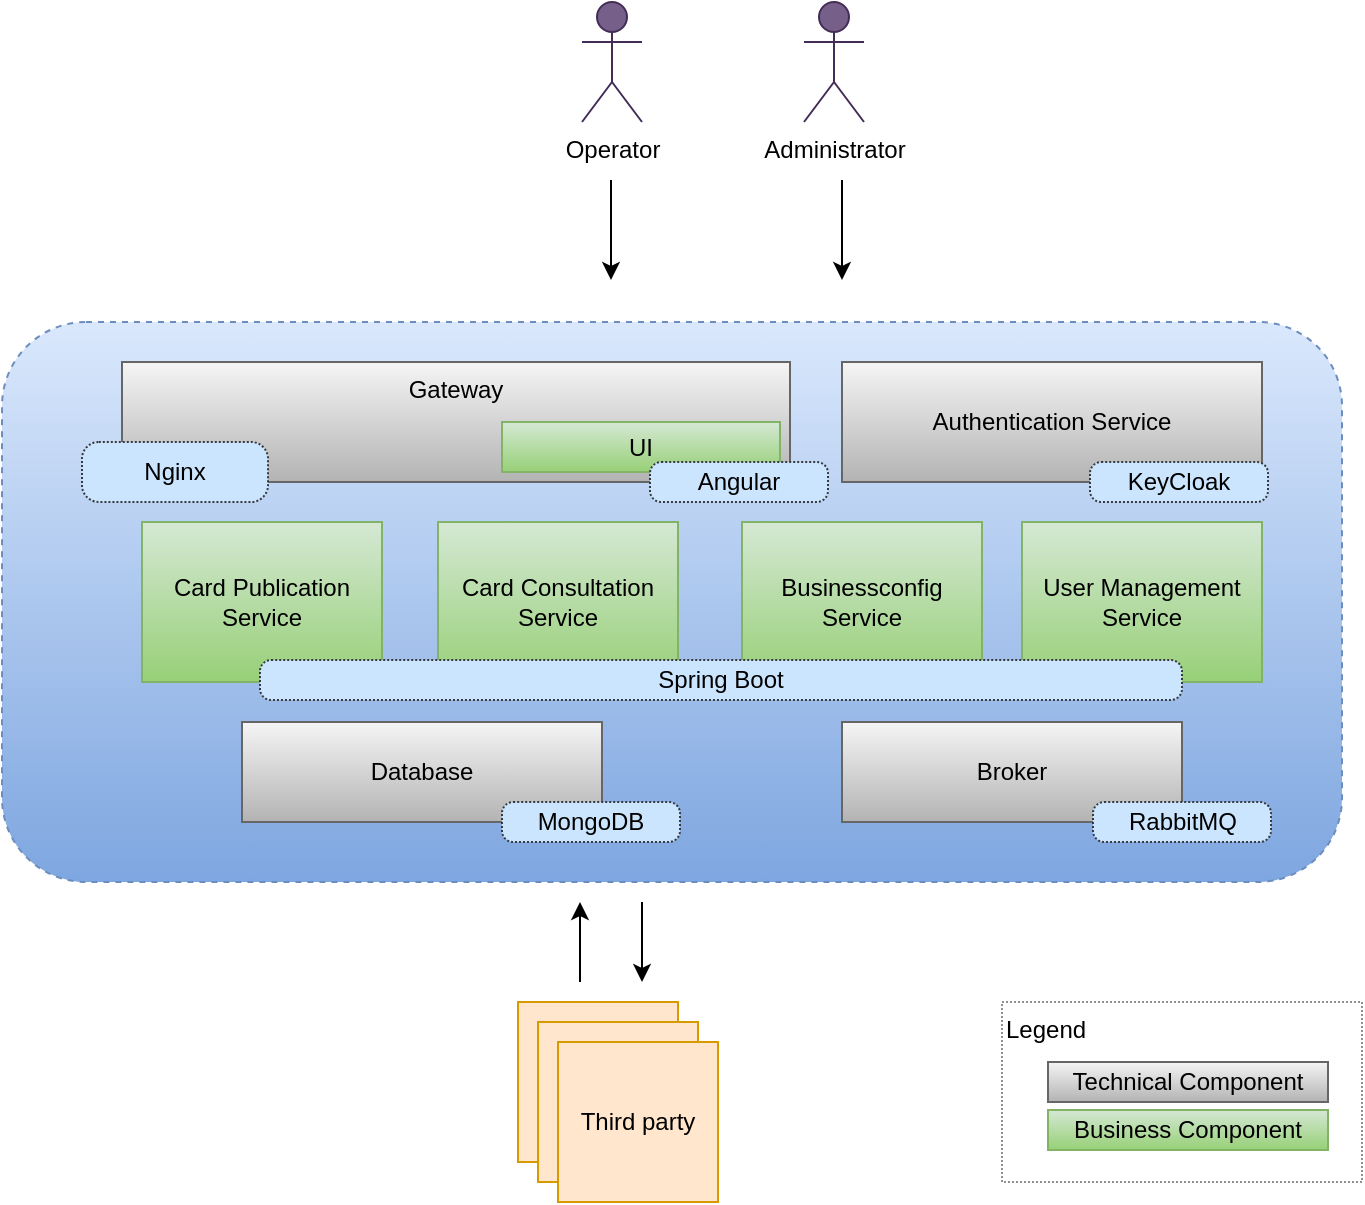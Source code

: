 <mxfile version="13.3.9" type="device"><diagram id="06CrNODc05yYju4PUXcf" name="Page-1"><mxGraphModel dx="1422" dy="767" grid="1" gridSize="10" guides="1" tooltips="1" connect="1" arrows="1" fold="1" page="1" pageScale="1" pageWidth="827" pageHeight="1169" math="0" shadow="0"><root><mxCell id="0"/><mxCell id="1" parent="0"/><mxCell id="SGT3Pfwcb_PDWEz4M1Px-15" value="&lt;div align=&quot;left&quot;&gt;Legend&lt;/div&gt;" style="rounded=0;whiteSpace=wrap;html=1;align=left;verticalAlign=top;dashed=1;dashPattern=1 1;strokeColor=#919191;" parent="1" vertex="1"><mxGeometry x="570" y="520" width="180" height="90" as="geometry"/></mxCell><mxCell id="838dXlEEl3Rx7DSe0e1O-27" value="" style="rounded=1;whiteSpace=wrap;html=1;dashed=1;gradientColor=#7ea6e0;fillColor=#dae8fc;strokeColor=#6c8ebf;" parent="1" vertex="1"><mxGeometry x="70" y="180" width="670" height="280" as="geometry"/></mxCell><mxCell id="838dXlEEl3Rx7DSe0e1O-4" value="Operator" style="shape=umlActor;verticalLabelPosition=bottom;labelBackgroundColor=#ffffff;verticalAlign=top;html=1;outlineConnect=0;fillColor=#76608a;strokeColor=#432D57;fontColor=#000000;" parent="1" vertex="1"><mxGeometry x="360" y="20" width="30" height="60" as="geometry"/></mxCell><mxCell id="838dXlEEl3Rx7DSe0e1O-6" value="Third party " style="whiteSpace=wrap;html=1;aspect=fixed;fillColor=#ffe6cc;strokeColor=#d79b00;" parent="1" vertex="1"><mxGeometry x="328" y="520" width="80" height="80" as="geometry"/></mxCell><mxCell id="838dXlEEl3Rx7DSe0e1O-9" value="Third party " style="whiteSpace=wrap;html=1;aspect=fixed;fillColor=#ffe6cc;strokeColor=#d79b00;" parent="1" vertex="1"><mxGeometry x="338" y="530" width="80" height="80" as="geometry"/></mxCell><mxCell id="838dXlEEl3Rx7DSe0e1O-10" value="Third party " style="whiteSpace=wrap;html=1;aspect=fixed;fillColor=#ffe6cc;strokeColor=#d79b00;" parent="1" vertex="1"><mxGeometry x="348" y="540" width="80" height="80" as="geometry"/></mxCell><mxCell id="838dXlEEl3Rx7DSe0e1O-13" value="Administrator" style="shape=umlActor;verticalLabelPosition=bottom;labelBackgroundColor=#ffffff;verticalAlign=top;html=1;outlineConnect=0;fillColor=#76608a;strokeColor=#432D57;fontColor=#000000;" parent="1" vertex="1"><mxGeometry x="471" y="20" width="30" height="60" as="geometry"/></mxCell><mxCell id="838dXlEEl3Rx7DSe0e1O-17" value="" style="endArrow=classic;html=1;" parent="1" edge="1"><mxGeometry width="50" height="50" relative="1" as="geometry"><mxPoint x="490" y="109" as="sourcePoint"/><mxPoint x="490" y="159" as="targetPoint"/></mxGeometry></mxCell><mxCell id="838dXlEEl3Rx7DSe0e1O-24" value="" style="endArrow=classic;html=1;" parent="1" edge="1"><mxGeometry width="50" height="50" relative="1" as="geometry"><mxPoint x="359" y="510" as="sourcePoint"/><mxPoint x="359" y="470" as="targetPoint"/></mxGeometry></mxCell><mxCell id="838dXlEEl3Rx7DSe0e1O-28" style="edgeStyle=orthogonalEdgeStyle;rounded=0;orthogonalLoop=1;jettySize=auto;html=1;exitX=0.5;exitY=1;exitDx=0;exitDy=0;" parent="1" edge="1"><mxGeometry relative="1" as="geometry"><mxPoint x="394" y="560" as="sourcePoint"/><mxPoint x="394" y="560" as="targetPoint"/></mxGeometry></mxCell><mxCell id="SGT3Pfwcb_PDWEz4M1Px-1" value="Gateway" style="whiteSpace=wrap;html=1;verticalAlign=top;fillColor=#f5f5f5;strokeColor=#666666;gradientColor=#b3b3b3;" parent="1" vertex="1"><mxGeometry x="130" y="200" width="334" height="60" as="geometry"/></mxCell><mxCell id="SGT3Pfwcb_PDWEz4M1Px-5" value="UI" style="whiteSpace=wrap;html=1;fillColor=#d5e8d4;strokeColor=#82b366;gradientColor=#97d077;" parent="1" vertex="1"><mxGeometry x="320" y="230" width="139" height="25" as="geometry"/></mxCell><mxCell id="SGT3Pfwcb_PDWEz4M1Px-6" value="Authentication Service " style="whiteSpace=wrap;html=1;fillColor=#f5f5f5;strokeColor=#666666;gradientColor=#b3b3b3;" parent="1" vertex="1"><mxGeometry x="490" y="200" width="210" height="60" as="geometry"/></mxCell><mxCell id="SGT3Pfwcb_PDWEz4M1Px-8" value="" style="endArrow=classic;html=1;" parent="1" edge="1"><mxGeometry width="50" height="50" relative="1" as="geometry"><mxPoint x="374.5" y="109" as="sourcePoint"/><mxPoint x="374.5" y="159" as="targetPoint"/></mxGeometry></mxCell><mxCell id="SGT3Pfwcb_PDWEz4M1Px-10" value="Database" style="whiteSpace=wrap;html=1;fillColor=#f5f5f5;strokeColor=#666666;gradientColor=#b3b3b3;" parent="1" vertex="1"><mxGeometry x="190" y="380" width="180" height="50" as="geometry"/></mxCell><mxCell id="SGT3Pfwcb_PDWEz4M1Px-11" value="Broker " style="whiteSpace=wrap;html=1;fillColor=#f5f5f5;strokeColor=#666666;gradientColor=#b3b3b3;" parent="1" vertex="1"><mxGeometry x="490" y="380" width="170" height="50" as="geometry"/></mxCell><mxCell id="SGT3Pfwcb_PDWEz4M1Px-13" value="Technical Component" style="whiteSpace=wrap;html=1;fillColor=#f5f5f5;strokeColor=#666666;gradientColor=#b3b3b3;" parent="1" vertex="1"><mxGeometry x="593" y="550" width="140" height="20" as="geometry"/></mxCell><mxCell id="SGT3Pfwcb_PDWEz4M1Px-14" value="Business Component" style="whiteSpace=wrap;html=1;fillColor=#d5e8d4;strokeColor=#82b366;gradientColor=#97d077;" parent="1" vertex="1"><mxGeometry x="593" y="574" width="140" height="20" as="geometry"/></mxCell><mxCell id="SGT3Pfwcb_PDWEz4M1Px-16" value="RabbitMQ" style="rounded=1;whiteSpace=wrap;html=1;dashed=1;dashPattern=1 1;strokeColor=#36393d;fillColor=#cce5ff;arcSize=28;" parent="1" vertex="1"><mxGeometry x="615.5" y="420" width="89" height="20" as="geometry"/></mxCell><mxCell id="SGT3Pfwcb_PDWEz4M1Px-17" value="MongoDB" style="rounded=1;whiteSpace=wrap;html=1;dashed=1;dashPattern=1 1;strokeColor=#36393d;fillColor=#cce5ff;arcSize=28;" parent="1" vertex="1"><mxGeometry x="320" y="420" width="89" height="20" as="geometry"/></mxCell><mxCell id="SGT3Pfwcb_PDWEz4M1Px-20" value="KeyCloak" style="rounded=1;whiteSpace=wrap;html=1;dashed=1;dashPattern=1 1;strokeColor=#36393d;fillColor=#cce5ff;arcSize=28;" parent="1" vertex="1"><mxGeometry x="614" y="250" width="89" height="20" as="geometry"/></mxCell><mxCell id="SGT3Pfwcb_PDWEz4M1Px-21" value="Nginx" style="rounded=1;whiteSpace=wrap;html=1;dashed=1;dashPattern=1 1;strokeColor=#36393d;fillColor=#cce5ff;arcSize=28;" parent="1" vertex="1"><mxGeometry x="110" y="240" width="93" height="30" as="geometry"/></mxCell><mxCell id="9qK0jNHbgDmJiK9OqxYk-1" value="" style="endArrow=classic;html=1;" parent="1" edge="1"><mxGeometry width="50" height="50" relative="1" as="geometry"><mxPoint x="390" y="470" as="sourcePoint"/><mxPoint x="390" y="510" as="targetPoint"/></mxGeometry></mxCell><mxCell id="yuek1ED5-V6uLuOqKB9t-3" value="Card Publication Service" style="whiteSpace=wrap;html=1;fillColor=#d5e8d4;strokeColor=#82b366;gradientColor=#97d077;" parent="1" vertex="1"><mxGeometry x="140" y="280" width="120" height="80" as="geometry"/></mxCell><mxCell id="yuek1ED5-V6uLuOqKB9t-4" value="Card Consultation Service" style="whiteSpace=wrap;html=1;fillColor=#d5e8d4;strokeColor=#82b366;gradientColor=#97d077;" parent="1" vertex="1"><mxGeometry x="288" y="280" width="120" height="80" as="geometry"/></mxCell><mxCell id="yuek1ED5-V6uLuOqKB9t-5" value="&lt;div&gt;Businessconfig Service &lt;br&gt;&lt;/div&gt;" style="whiteSpace=wrap;html=1;fillColor=#d5e8d4;strokeColor=#82b366;gradientColor=#97d077;" parent="1" vertex="1"><mxGeometry x="440" y="280" width="120" height="80" as="geometry"/></mxCell><mxCell id="yuek1ED5-V6uLuOqKB9t-6" value="User Management Service" style="whiteSpace=wrap;html=1;fillColor=#d5e8d4;strokeColor=#82b366;gradientColor=#97d077;" parent="1" vertex="1"><mxGeometry x="580" y="280" width="120" height="80" as="geometry"/></mxCell><mxCell id="yuek1ED5-V6uLuOqKB9t-7" value="Spring Boot" style="rounded=1;whiteSpace=wrap;html=1;dashed=1;dashPattern=1 1;strokeColor=#36393d;fillColor=#cce5ff;arcSize=28;" parent="1" vertex="1"><mxGeometry x="199" y="349" width="461" height="20" as="geometry"/></mxCell><mxCell id="yuek1ED5-V6uLuOqKB9t-8" value="Angular" style="rounded=1;whiteSpace=wrap;html=1;dashed=1;dashPattern=1 1;strokeColor=#36393d;fillColor=#cce5ff;arcSize=28;" parent="1" vertex="1"><mxGeometry x="394" y="250" width="89" height="20" as="geometry"/></mxCell></root></mxGraphModel></diagram></mxfile>